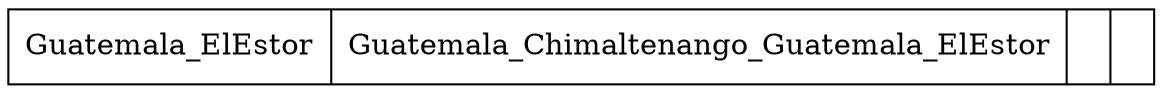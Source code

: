 digraph ArbolB {
node [shape=record];
"549774474" [label="<f0>Guatemala_ElEstor|<f1>Guatemala_Chimaltenango_Guatemala_ElEstor|<f2> |<f3> "];
}
